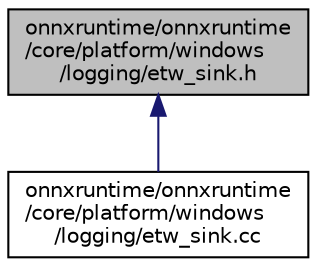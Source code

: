 digraph "onnxruntime/onnxruntime/core/platform/windows/logging/etw_sink.h"
{
  edge [fontname="Helvetica",fontsize="10",labelfontname="Helvetica",labelfontsize="10"];
  node [fontname="Helvetica",fontsize="10",shape=record];
  Node2 [label="onnxruntime/onnxruntime\l/core/platform/windows\l/logging/etw_sink.h",height=0.2,width=0.4,color="black", fillcolor="grey75", style="filled", fontcolor="black"];
  Node2 -> Node3 [dir="back",color="midnightblue",fontsize="10",style="solid",fontname="Helvetica"];
  Node3 [label="onnxruntime/onnxruntime\l/core/platform/windows\l/logging/etw_sink.cc",height=0.2,width=0.4,color="black", fillcolor="white", style="filled",URL="$etw__sink_8cc.html"];
}
